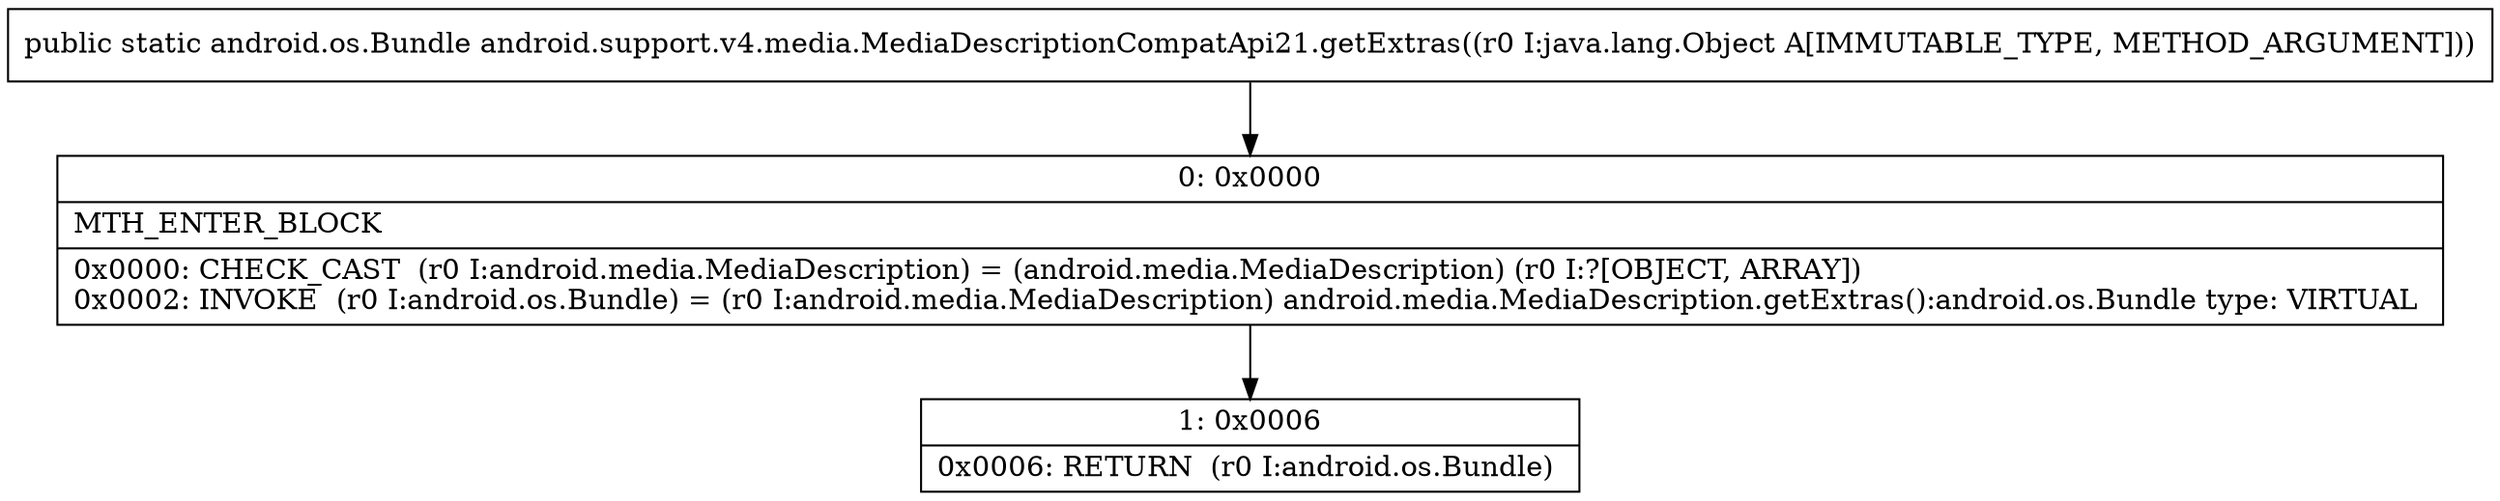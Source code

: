 digraph "CFG forandroid.support.v4.media.MediaDescriptionCompatApi21.getExtras(Ljava\/lang\/Object;)Landroid\/os\/Bundle;" {
Node_0 [shape=record,label="{0\:\ 0x0000|MTH_ENTER_BLOCK\l|0x0000: CHECK_CAST  (r0 I:android.media.MediaDescription) = (android.media.MediaDescription) (r0 I:?[OBJECT, ARRAY]) \l0x0002: INVOKE  (r0 I:android.os.Bundle) = (r0 I:android.media.MediaDescription) android.media.MediaDescription.getExtras():android.os.Bundle type: VIRTUAL \l}"];
Node_1 [shape=record,label="{1\:\ 0x0006|0x0006: RETURN  (r0 I:android.os.Bundle) \l}"];
MethodNode[shape=record,label="{public static android.os.Bundle android.support.v4.media.MediaDescriptionCompatApi21.getExtras((r0 I:java.lang.Object A[IMMUTABLE_TYPE, METHOD_ARGUMENT])) }"];
MethodNode -> Node_0;
Node_0 -> Node_1;
}

